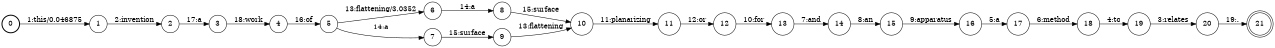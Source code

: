 digraph FST {
rankdir = LR;
size = "8.5,11";
label = "";
center = 1;
orientation = Portrait;
ranksep = "0.4";
nodesep = "0.25";
0 [label = "0", shape = circle, style = bold, fontsize = 14]
	0 -> 1 [label = "1:this/0.046875", fontsize = 14];
1 [label = "1", shape = circle, style = solid, fontsize = 14]
	1 -> 2 [label = "2:invention", fontsize = 14];
2 [label = "2", shape = circle, style = solid, fontsize = 14]
	2 -> 3 [label = "17:a", fontsize = 14];
3 [label = "3", shape = circle, style = solid, fontsize = 14]
	3 -> 4 [label = "18:work", fontsize = 14];
4 [label = "4", shape = circle, style = solid, fontsize = 14]
	4 -> 5 [label = "16:of", fontsize = 14];
5 [label = "5", shape = circle, style = solid, fontsize = 14]
	5 -> 6 [label = "13:flattening/3.0352", fontsize = 14];
	5 -> 7 [label = "14:a", fontsize = 14];
6 [label = "6", shape = circle, style = solid, fontsize = 14]
	6 -> 8 [label = "14:a", fontsize = 14];
7 [label = "7", shape = circle, style = solid, fontsize = 14]
	7 -> 9 [label = "15:surface", fontsize = 14];
8 [label = "8", shape = circle, style = solid, fontsize = 14]
	8 -> 10 [label = "15:surface", fontsize = 14];
9 [label = "9", shape = circle, style = solid, fontsize = 14]
	9 -> 10 [label = "13:flattening", fontsize = 14];
10 [label = "10", shape = circle, style = solid, fontsize = 14]
	10 -> 11 [label = "11:planarizing", fontsize = 14];
11 [label = "11", shape = circle, style = solid, fontsize = 14]
	11 -> 12 [label = "12:or", fontsize = 14];
12 [label = "12", shape = circle, style = solid, fontsize = 14]
	12 -> 13 [label = "10:for", fontsize = 14];
13 [label = "13", shape = circle, style = solid, fontsize = 14]
	13 -> 14 [label = "7:and", fontsize = 14];
14 [label = "14", shape = circle, style = solid, fontsize = 14]
	14 -> 15 [label = "8:an", fontsize = 14];
15 [label = "15", shape = circle, style = solid, fontsize = 14]
	15 -> 16 [label = "9:apparatus", fontsize = 14];
16 [label = "16", shape = circle, style = solid, fontsize = 14]
	16 -> 17 [label = "5:a", fontsize = 14];
17 [label = "17", shape = circle, style = solid, fontsize = 14]
	17 -> 18 [label = "6:method", fontsize = 14];
18 [label = "18", shape = circle, style = solid, fontsize = 14]
	18 -> 19 [label = "4:to", fontsize = 14];
19 [label = "19", shape = circle, style = solid, fontsize = 14]
	19 -> 20 [label = "3:relates", fontsize = 14];
20 [label = "20", shape = circle, style = solid, fontsize = 14]
	20 -> 21 [label = "19:.", fontsize = 14];
21 [label = "21", shape = doublecircle, style = solid, fontsize = 14]
}
